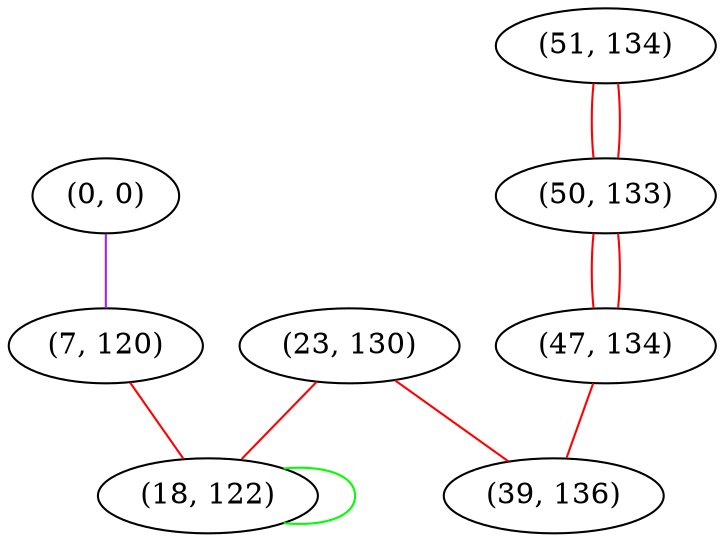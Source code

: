 graph "" {
"(0, 0)";
"(51, 134)";
"(50, 133)";
"(7, 120)";
"(23, 130)";
"(18, 122)";
"(47, 134)";
"(39, 136)";
"(0, 0)" -- "(7, 120)"  [color=purple, key=0, weight=4];
"(51, 134)" -- "(50, 133)"  [color=red, key=0, weight=1];
"(51, 134)" -- "(50, 133)"  [color=red, key=1, weight=1];
"(50, 133)" -- "(47, 134)"  [color=red, key=0, weight=1];
"(50, 133)" -- "(47, 134)"  [color=red, key=1, weight=1];
"(7, 120)" -- "(18, 122)"  [color=red, key=0, weight=1];
"(23, 130)" -- "(39, 136)"  [color=red, key=0, weight=1];
"(23, 130)" -- "(18, 122)"  [color=red, key=0, weight=1];
"(18, 122)" -- "(18, 122)"  [color=green, key=0, weight=2];
"(47, 134)" -- "(39, 136)"  [color=red, key=0, weight=1];
}
